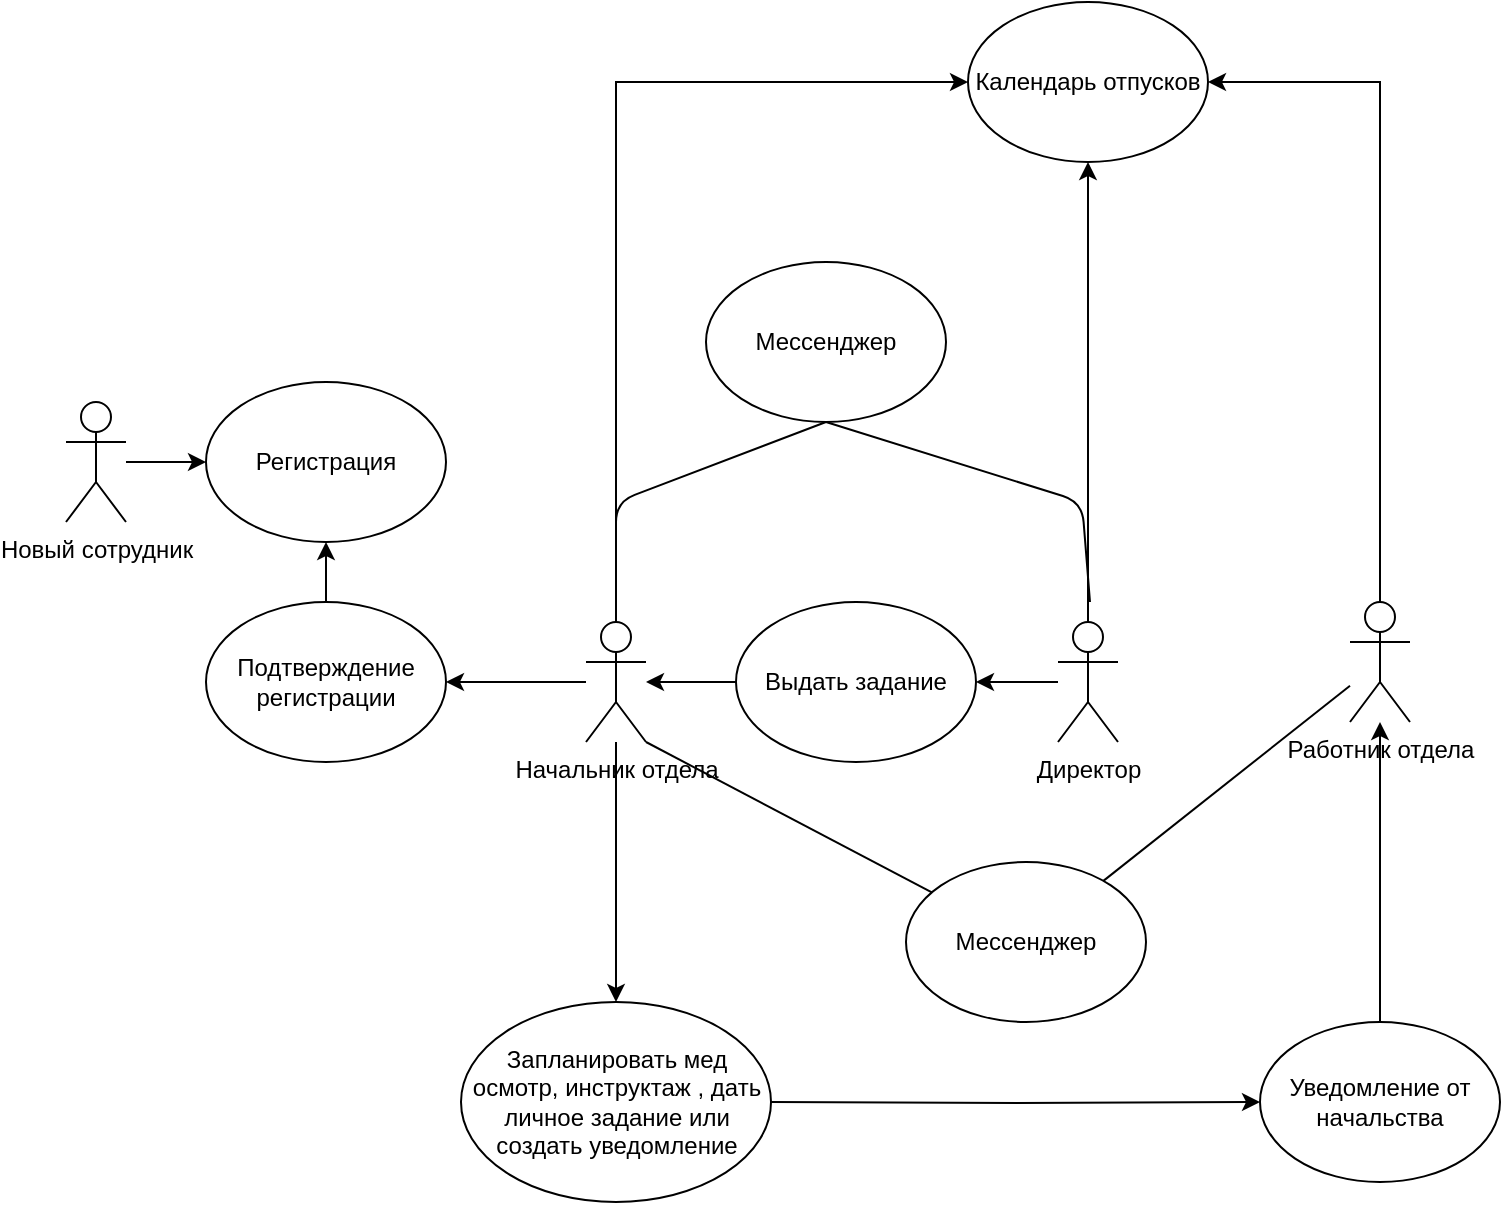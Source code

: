 <mxfile version="14.4.3" type="github"><diagram id="wgFWXUjJICxdFmFuu-bS" name="Page-1"><mxGraphModel dx="1929" dy="582" grid="1" gridSize="10" guides="1" tooltips="1" connect="1" arrows="1" fold="1" page="1" pageScale="1" pageWidth="827" pageHeight="1169" math="0" shadow="0"><root><mxCell id="0"/><mxCell id="1" parent="0"/><mxCell id="pFkEc0a8NW2LR80c-Vau-38" style="edgeStyle=orthogonalEdgeStyle;rounded=0;orthogonalLoop=1;jettySize=auto;html=1;entryX=0.5;entryY=1;entryDx=0;entryDy=0;" edge="1" parent="1" source="pFkEc0a8NW2LR80c-Vau-1"><mxGeometry relative="1" as="geometry"><mxPoint x="521" y="90" as="targetPoint"/></mxGeometry></mxCell><mxCell id="pFkEc0a8NW2LR80c-Vau-43" value="" style="edgeStyle=orthogonalEdgeStyle;rounded=0;orthogonalLoop=1;jettySize=auto;html=1;" edge="1" parent="1" source="pFkEc0a8NW2LR80c-Vau-1" target="pFkEc0a8NW2LR80c-Vau-42"><mxGeometry relative="1" as="geometry"/></mxCell><mxCell id="pFkEc0a8NW2LR80c-Vau-1" value="Директор" style="shape=umlActor;verticalLabelPosition=bottom;verticalAlign=top;html=1;outlineConnect=0;" vertex="1" parent="1"><mxGeometry x="506" y="320" width="30" height="60" as="geometry"/></mxCell><mxCell id="pFkEc0a8NW2LR80c-Vau-10" style="edgeStyle=orthogonalEdgeStyle;rounded=0;orthogonalLoop=1;jettySize=auto;html=1;" edge="1" parent="1" source="pFkEc0a8NW2LR80c-Vau-2" target="pFkEc0a8NW2LR80c-Vau-9"><mxGeometry relative="1" as="geometry"/></mxCell><mxCell id="pFkEc0a8NW2LR80c-Vau-22" style="edgeStyle=orthogonalEdgeStyle;rounded=0;orthogonalLoop=1;jettySize=auto;html=1;entryX=0;entryY=0.5;entryDx=0;entryDy=0;" edge="1" parent="1" source="pFkEc0a8NW2LR80c-Vau-2" target="pFkEc0a8NW2LR80c-Vau-19"><mxGeometry relative="1" as="geometry"><Array as="points"><mxPoint x="285" y="50"/></Array></mxGeometry></mxCell><mxCell id="pFkEc0a8NW2LR80c-Vau-31" value="" style="edgeStyle=orthogonalEdgeStyle;rounded=0;orthogonalLoop=1;jettySize=auto;html=1;" edge="1" parent="1" source="pFkEc0a8NW2LR80c-Vau-2" target="pFkEc0a8NW2LR80c-Vau-23"><mxGeometry relative="1" as="geometry"/></mxCell><mxCell id="pFkEc0a8NW2LR80c-Vau-2" value="Начальник отдела" style="shape=umlActor;verticalLabelPosition=bottom;verticalAlign=top;html=1;outlineConnect=0;" vertex="1" parent="1"><mxGeometry x="270" y="320" width="30" height="60" as="geometry"/></mxCell><mxCell id="pFkEc0a8NW2LR80c-Vau-8" style="edgeStyle=orthogonalEdgeStyle;rounded=0;orthogonalLoop=1;jettySize=auto;html=1;" edge="1" parent="1" source="pFkEc0a8NW2LR80c-Vau-6"><mxGeometry relative="1" as="geometry"><mxPoint x="80" y="240" as="targetPoint"/></mxGeometry></mxCell><mxCell id="pFkEc0a8NW2LR80c-Vau-6" value="Новый сотрудник" style="shape=umlActor;verticalLabelPosition=bottom;verticalAlign=top;html=1;outlineConnect=0;" vertex="1" parent="1"><mxGeometry x="10" y="210" width="30" height="60" as="geometry"/></mxCell><mxCell id="pFkEc0a8NW2LR80c-Vau-7" value="Регистрация" style="ellipse;whiteSpace=wrap;html=1;" vertex="1" parent="1"><mxGeometry x="80" y="200" width="120" height="80" as="geometry"/></mxCell><mxCell id="pFkEc0a8NW2LR80c-Vau-11" style="edgeStyle=orthogonalEdgeStyle;rounded=0;orthogonalLoop=1;jettySize=auto;html=1;" edge="1" parent="1" source="pFkEc0a8NW2LR80c-Vau-9" target="pFkEc0a8NW2LR80c-Vau-7"><mxGeometry relative="1" as="geometry"/></mxCell><mxCell id="pFkEc0a8NW2LR80c-Vau-9" value="Подтверждение регистрации" style="ellipse;whiteSpace=wrap;html=1;" vertex="1" parent="1"><mxGeometry x="80" y="310" width="120" height="80" as="geometry"/></mxCell><mxCell id="pFkEc0a8NW2LR80c-Vau-13" value="Мессенджер" style="ellipse;whiteSpace=wrap;html=1;" vertex="1" parent="1"><mxGeometry x="330" y="140" width="120" height="80" as="geometry"/></mxCell><mxCell id="pFkEc0a8NW2LR80c-Vau-15" value="" style="endArrow=none;html=1;entryX=0.5;entryY=1;entryDx=0;entryDy=0;" edge="1" parent="1" target="pFkEc0a8NW2LR80c-Vau-13"><mxGeometry width="50" height="50" relative="1" as="geometry"><mxPoint x="285" y="320" as="sourcePoint"/><mxPoint x="440" y="270" as="targetPoint"/><Array as="points"><mxPoint x="285" y="260"/></Array></mxGeometry></mxCell><mxCell id="pFkEc0a8NW2LR80c-Vau-19" value="Календарь отпусков" style="ellipse;whiteSpace=wrap;html=1;" vertex="1" parent="1"><mxGeometry x="461" y="10" width="120" height="80" as="geometry"/></mxCell><mxCell id="pFkEc0a8NW2LR80c-Vau-30" value="" style="edgeStyle=orthogonalEdgeStyle;rounded=0;orthogonalLoop=1;jettySize=auto;html=1;exitX=1;exitY=0.5;exitDx=0;exitDy=0;" edge="1" parent="1" target="pFkEc0a8NW2LR80c-Vau-24"><mxGeometry relative="1" as="geometry"><mxPoint x="362.5" y="560" as="sourcePoint"/></mxGeometry></mxCell><mxCell id="pFkEc0a8NW2LR80c-Vau-23" value="Запланировать мед осмотр, инструктаж , дать личное задание или создать уведомление" style="ellipse;whiteSpace=wrap;html=1;" vertex="1" parent="1"><mxGeometry x="207.5" y="510" width="155" height="100" as="geometry"/></mxCell><mxCell id="pFkEc0a8NW2LR80c-Vau-41" value="" style="edgeStyle=orthogonalEdgeStyle;rounded=0;orthogonalLoop=1;jettySize=auto;html=1;" edge="1" parent="1" source="pFkEc0a8NW2LR80c-Vau-24" target="pFkEc0a8NW2LR80c-Vau-5"><mxGeometry relative="1" as="geometry"/></mxCell><mxCell id="pFkEc0a8NW2LR80c-Vau-24" value="Уведомление от начальства" style="ellipse;whiteSpace=wrap;html=1;" vertex="1" parent="1"><mxGeometry x="607" y="520" width="120" height="80" as="geometry"/></mxCell><mxCell id="pFkEc0a8NW2LR80c-Vau-40" style="edgeStyle=orthogonalEdgeStyle;rounded=0;orthogonalLoop=1;jettySize=auto;html=1;entryX=1;entryY=0.5;entryDx=0;entryDy=0;" edge="1" parent="1" source="pFkEc0a8NW2LR80c-Vau-5"><mxGeometry relative="1" as="geometry"><mxPoint x="581" y="50" as="targetPoint"/><Array as="points"><mxPoint x="667" y="50"/></Array></mxGeometry></mxCell><mxCell id="pFkEc0a8NW2LR80c-Vau-5" value="Работник отдела" style="shape=umlActor;verticalLabelPosition=bottom;verticalAlign=top;html=1;outlineConnect=0;" vertex="1" parent="1"><mxGeometry x="652" y="310" width="30" height="60" as="geometry"/></mxCell><mxCell id="pFkEc0a8NW2LR80c-Vau-36" value="" style="endArrow=none;html=1;entryX=0.5;entryY=1;entryDx=0;entryDy=0;" edge="1" parent="1" target="pFkEc0a8NW2LR80c-Vau-13"><mxGeometry width="50" height="50" relative="1" as="geometry"><mxPoint x="522" y="310" as="sourcePoint"/><mxPoint x="442" y="220" as="targetPoint"/><Array as="points"><mxPoint x="518" y="260"/></Array></mxGeometry></mxCell><mxCell id="pFkEc0a8NW2LR80c-Vau-44" value="" style="edgeStyle=orthogonalEdgeStyle;rounded=0;orthogonalLoop=1;jettySize=auto;html=1;" edge="1" parent="1" source="pFkEc0a8NW2LR80c-Vau-42" target="pFkEc0a8NW2LR80c-Vau-2"><mxGeometry relative="1" as="geometry"/></mxCell><mxCell id="pFkEc0a8NW2LR80c-Vau-42" value="Выдать задание" style="ellipse;whiteSpace=wrap;html=1;" vertex="1" parent="1"><mxGeometry x="345" y="310" width="120" height="80" as="geometry"/></mxCell><mxCell id="pFkEc0a8NW2LR80c-Vau-45" value="Мессенджер" style="ellipse;whiteSpace=wrap;html=1;" vertex="1" parent="1"><mxGeometry x="430" y="440" width="120" height="80" as="geometry"/></mxCell><mxCell id="pFkEc0a8NW2LR80c-Vau-46" value="" style="endArrow=none;html=1;" edge="1" parent="1" source="pFkEc0a8NW2LR80c-Vau-45" target="pFkEc0a8NW2LR80c-Vau-5"><mxGeometry width="50" height="50" relative="1" as="geometry"><mxPoint x="390" y="390" as="sourcePoint"/><mxPoint x="440" y="340" as="targetPoint"/></mxGeometry></mxCell><mxCell id="pFkEc0a8NW2LR80c-Vau-47" value="" style="endArrow=none;html=1;exitX=1;exitY=1;exitDx=0;exitDy=0;exitPerimeter=0;" edge="1" parent="1" source="pFkEc0a8NW2LR80c-Vau-2" target="pFkEc0a8NW2LR80c-Vau-45"><mxGeometry width="50" height="50" relative="1" as="geometry"><mxPoint x="390" y="390" as="sourcePoint"/><mxPoint x="440" y="340" as="targetPoint"/></mxGeometry></mxCell></root></mxGraphModel></diagram></mxfile>